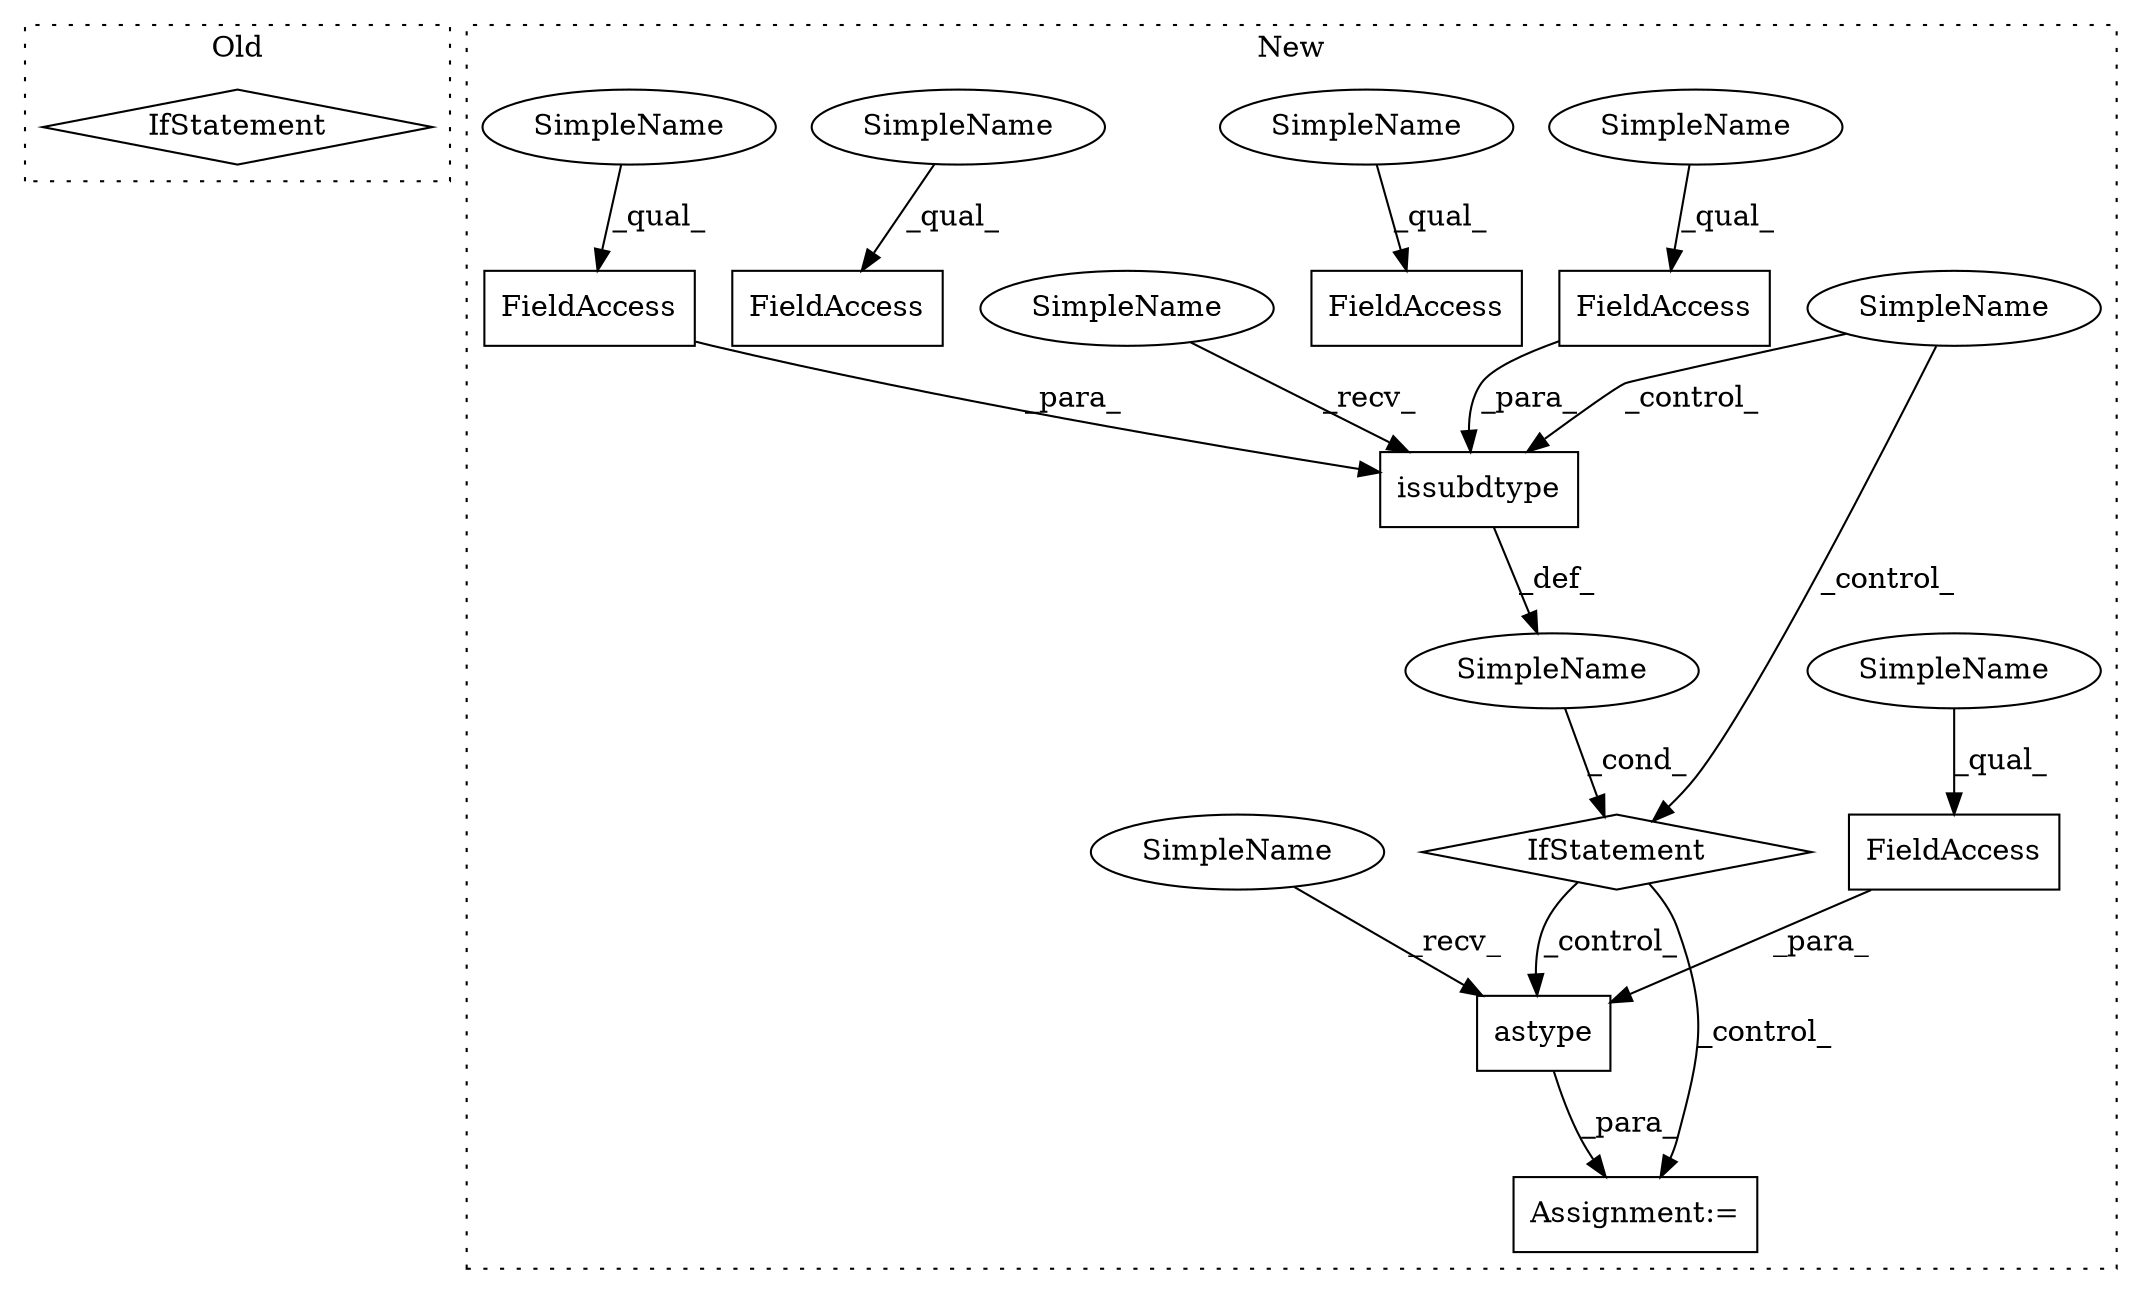 digraph G {
subgraph cluster0 {
1 [label="IfStatement" a="25" s="1436,1454" l="4,2" shape="diamond"];
label = "Old";
style="dotted";
}
subgraph cluster1 {
2 [label="issubdtype" a="32" s="1425,1461" l="11,1" shape="box"];
3 [label="FieldAccess" a="22" s="1448" l="13" shape="box"];
4 [label="Assignment:=" a="7" s="1649" l="1" shape="box"];
5 [label="FieldAccess" a="22" s="1663" l="12" shape="box"];
6 [label="IfStatement" a="25" s="1371,1462" l="4,2" shape="diamond"];
7 [label="SimpleName" a="42" s="" l="" shape="ellipse"];
8 [label="FieldAccess" a="22" s="1436" l="11" shape="box"];
9 [label="FieldAccess" a="22" s="2245" l="11" shape="box"];
10 [label="FieldAccess" a="22" s="1400" l="14" shape="box"];
11 [label="SimpleName" a="42" s="" l="" shape="ellipse"];
12 [label="astype" a="32" s="1656,1675" l="7,1" shape="box"];
13 [label="SimpleName" a="42" s="1419" l="5" shape="ellipse"];
14 [label="SimpleName" a="42" s="2245" l="5" shape="ellipse"];
15 [label="SimpleName" a="42" s="1448" l="5" shape="ellipse"];
16 [label="SimpleName" a="42" s="1400" l="5" shape="ellipse"];
17 [label="SimpleName" a="42" s="1663" l="5" shape="ellipse"];
18 [label="SimpleName" a="42" s="1650" l="5" shape="ellipse"];
19 [label="SimpleName" a="42" s="1436" l="5" shape="ellipse"];
label = "New";
style="dotted";
}
2 -> 7 [label="_def_"];
3 -> 2 [label="_para_"];
5 -> 12 [label="_para_"];
6 -> 12 [label="_control_"];
6 -> 4 [label="_control_"];
7 -> 6 [label="_cond_"];
8 -> 2 [label="_para_"];
11 -> 6 [label="_control_"];
11 -> 2 [label="_control_"];
12 -> 4 [label="_para_"];
13 -> 2 [label="_recv_"];
14 -> 9 [label="_qual_"];
15 -> 3 [label="_qual_"];
16 -> 10 [label="_qual_"];
17 -> 5 [label="_qual_"];
18 -> 12 [label="_recv_"];
19 -> 8 [label="_qual_"];
}